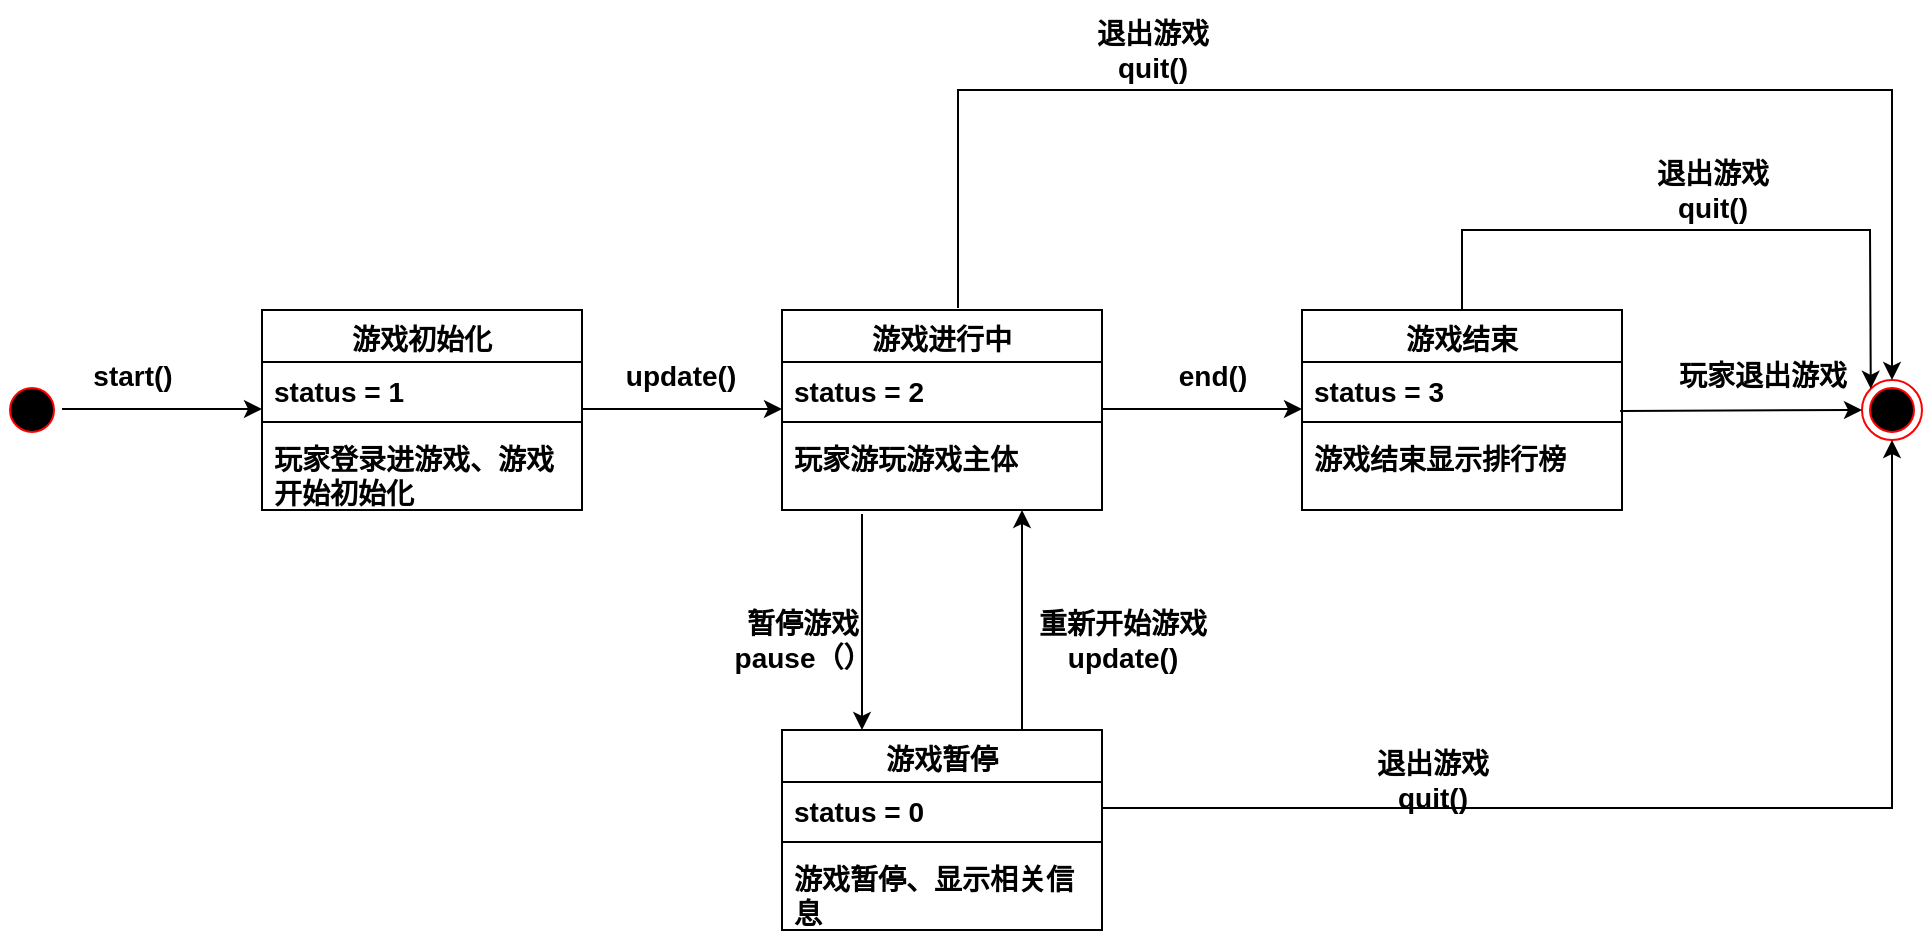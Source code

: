 <mxfile version="22.1.2" type="device">
  <diagram name="第 1 页" id="8yH8RpOOOHhIopt0g7aK">
    <mxGraphModel dx="976" dy="676" grid="1" gridSize="10" guides="1" tooltips="1" connect="1" arrows="1" fold="1" page="1" pageScale="1" pageWidth="827" pageHeight="1169" math="0" shadow="0">
      <root>
        <mxCell id="0" />
        <mxCell id="1" parent="0" />
        <mxCell id="X8d5yDXBqYm5YVWak3wP-1" value="游戏初始化" style="swimlane;fontStyle=1;align=center;verticalAlign=top;childLayout=stackLayout;horizontal=1;startSize=26;horizontalStack=0;resizeParent=1;resizeParentMax=0;resizeLast=0;collapsible=1;marginBottom=0;whiteSpace=wrap;html=1;fontSize=14;" vertex="1" parent="1">
          <mxGeometry x="170" y="190" width="160" height="100" as="geometry">
            <mxRectangle x="170" y="190" width="100" height="30" as="alternateBounds" />
          </mxGeometry>
        </mxCell>
        <mxCell id="X8d5yDXBqYm5YVWak3wP-2" value="status = 1" style="text;strokeColor=none;fillColor=none;align=left;verticalAlign=top;spacingLeft=4;spacingRight=4;overflow=hidden;rotatable=0;points=[[0,0.5],[1,0.5]];portConstraint=eastwest;whiteSpace=wrap;html=1;fontSize=14;fontStyle=1" vertex="1" parent="X8d5yDXBqYm5YVWak3wP-1">
          <mxGeometry y="26" width="160" height="26" as="geometry" />
        </mxCell>
        <mxCell id="X8d5yDXBqYm5YVWak3wP-3" value="" style="line;strokeWidth=1;fillColor=none;align=left;verticalAlign=middle;spacingTop=-1;spacingLeft=3;spacingRight=3;rotatable=0;labelPosition=right;points=[];portConstraint=eastwest;strokeColor=inherit;fontSize=14;fontStyle=1" vertex="1" parent="X8d5yDXBqYm5YVWak3wP-1">
          <mxGeometry y="52" width="160" height="8" as="geometry" />
        </mxCell>
        <mxCell id="X8d5yDXBqYm5YVWak3wP-4" value="玩家登录进游戏、游戏开始初始化" style="text;strokeColor=none;fillColor=none;align=left;verticalAlign=top;spacingLeft=4;spacingRight=4;overflow=hidden;rotatable=0;points=[[0,0.5],[1,0.5]];portConstraint=eastwest;whiteSpace=wrap;html=1;fontSize=14;fontStyle=1" vertex="1" parent="X8d5yDXBqYm5YVWak3wP-1">
          <mxGeometry y="60" width="160" height="40" as="geometry" />
        </mxCell>
        <mxCell id="X8d5yDXBqYm5YVWak3wP-5" value="" style="ellipse;html=1;shape=startState;fillColor=#000000;strokeColor=#ff0000;fontSize=14;fontStyle=1" vertex="1" parent="1">
          <mxGeometry x="40" y="225" width="30" height="30" as="geometry" />
        </mxCell>
        <mxCell id="X8d5yDXBqYm5YVWak3wP-7" value="start()" style="text;html=1;align=center;verticalAlign=middle;resizable=0;points=[];autosize=1;strokeColor=none;fillColor=none;fontSize=14;fontStyle=1" vertex="1" parent="1">
          <mxGeometry x="75" y="208" width="60" height="30" as="geometry" />
        </mxCell>
        <mxCell id="X8d5yDXBqYm5YVWak3wP-8" value="游戏进行中" style="swimlane;fontStyle=1;align=center;verticalAlign=top;childLayout=stackLayout;horizontal=1;startSize=26;horizontalStack=0;resizeParent=1;resizeParentMax=0;resizeLast=0;collapsible=1;marginBottom=0;whiteSpace=wrap;html=1;fontSize=14;" vertex="1" parent="1">
          <mxGeometry x="430" y="190" width="160" height="100" as="geometry">
            <mxRectangle x="170" y="190" width="100" height="30" as="alternateBounds" />
          </mxGeometry>
        </mxCell>
        <mxCell id="X8d5yDXBqYm5YVWak3wP-9" value="status = 2" style="text;strokeColor=none;fillColor=none;align=left;verticalAlign=top;spacingLeft=4;spacingRight=4;overflow=hidden;rotatable=0;points=[[0,0.5],[1,0.5]];portConstraint=eastwest;whiteSpace=wrap;html=1;fontSize=14;fontStyle=1" vertex="1" parent="X8d5yDXBqYm5YVWak3wP-8">
          <mxGeometry y="26" width="160" height="26" as="geometry" />
        </mxCell>
        <mxCell id="X8d5yDXBqYm5YVWak3wP-10" value="" style="line;strokeWidth=1;fillColor=none;align=left;verticalAlign=middle;spacingTop=-1;spacingLeft=3;spacingRight=3;rotatable=0;labelPosition=right;points=[];portConstraint=eastwest;strokeColor=inherit;fontSize=14;fontStyle=1" vertex="1" parent="X8d5yDXBqYm5YVWak3wP-8">
          <mxGeometry y="52" width="160" height="8" as="geometry" />
        </mxCell>
        <mxCell id="X8d5yDXBqYm5YVWak3wP-11" value="玩家游玩游戏主体" style="text;strokeColor=none;fillColor=none;align=left;verticalAlign=top;spacingLeft=4;spacingRight=4;overflow=hidden;rotatable=0;points=[[0,0.5],[1,0.5]];portConstraint=eastwest;whiteSpace=wrap;html=1;fontSize=14;fontStyle=1" vertex="1" parent="X8d5yDXBqYm5YVWak3wP-8">
          <mxGeometry y="60" width="160" height="40" as="geometry" />
        </mxCell>
        <mxCell id="X8d5yDXBqYm5YVWak3wP-12" value="游戏结束" style="swimlane;fontStyle=1;align=center;verticalAlign=top;childLayout=stackLayout;horizontal=1;startSize=26;horizontalStack=0;resizeParent=1;resizeParentMax=0;resizeLast=0;collapsible=1;marginBottom=0;whiteSpace=wrap;html=1;fontSize=14;" vertex="1" parent="1">
          <mxGeometry x="690" y="190" width="160" height="100" as="geometry">
            <mxRectangle x="170" y="190" width="100" height="30" as="alternateBounds" />
          </mxGeometry>
        </mxCell>
        <mxCell id="X8d5yDXBqYm5YVWak3wP-13" value="status = 3" style="text;strokeColor=none;fillColor=none;align=left;verticalAlign=top;spacingLeft=4;spacingRight=4;overflow=hidden;rotatable=0;points=[[0,0.5],[1,0.5]];portConstraint=eastwest;whiteSpace=wrap;html=1;fontSize=14;fontStyle=1" vertex="1" parent="X8d5yDXBqYm5YVWak3wP-12">
          <mxGeometry y="26" width="160" height="26" as="geometry" />
        </mxCell>
        <mxCell id="X8d5yDXBqYm5YVWak3wP-14" value="" style="line;strokeWidth=1;fillColor=none;align=left;verticalAlign=middle;spacingTop=-1;spacingLeft=3;spacingRight=3;rotatable=0;labelPosition=right;points=[];portConstraint=eastwest;strokeColor=inherit;fontSize=14;fontStyle=1" vertex="1" parent="X8d5yDXBqYm5YVWak3wP-12">
          <mxGeometry y="52" width="160" height="8" as="geometry" />
        </mxCell>
        <mxCell id="X8d5yDXBqYm5YVWak3wP-15" value="游戏结束显示排行榜" style="text;strokeColor=none;fillColor=none;align=left;verticalAlign=top;spacingLeft=4;spacingRight=4;overflow=hidden;rotatable=0;points=[[0,0.5],[1,0.5]];portConstraint=eastwest;whiteSpace=wrap;html=1;fontSize=14;fontStyle=1" vertex="1" parent="X8d5yDXBqYm5YVWak3wP-12">
          <mxGeometry y="60" width="160" height="40" as="geometry" />
        </mxCell>
        <mxCell id="X8d5yDXBqYm5YVWak3wP-17" value="" style="endArrow=classic;html=1;rounded=0;exitX=1;exitY=0.5;exitDx=0;exitDy=0;entryX=0;entryY=0.5;entryDx=0;entryDy=0;" edge="1" parent="1">
          <mxGeometry width="50" height="50" relative="1" as="geometry">
            <mxPoint x="330" y="239.5" as="sourcePoint" />
            <mxPoint x="430" y="239.5" as="targetPoint" />
          </mxGeometry>
        </mxCell>
        <mxCell id="X8d5yDXBqYm5YVWak3wP-18" value="update()" style="text;html=1;align=center;verticalAlign=middle;resizable=0;points=[];autosize=1;strokeColor=none;fillColor=none;fontSize=14;fontStyle=1" vertex="1" parent="1">
          <mxGeometry x="339" y="208" width="80" height="30" as="geometry" />
        </mxCell>
        <mxCell id="X8d5yDXBqYm5YVWak3wP-19" value="" style="endArrow=classic;html=1;rounded=0;exitX=1;exitY=0.5;exitDx=0;exitDy=0;entryX=0;entryY=0.5;entryDx=0;entryDy=0;" edge="1" parent="1">
          <mxGeometry width="50" height="50" relative="1" as="geometry">
            <mxPoint x="590" y="239.5" as="sourcePoint" />
            <mxPoint x="690" y="239.5" as="targetPoint" />
          </mxGeometry>
        </mxCell>
        <mxCell id="X8d5yDXBqYm5YVWak3wP-20" value="end()" style="text;html=1;align=center;verticalAlign=middle;resizable=0;points=[];autosize=1;strokeColor=none;fillColor=none;fontSize=14;fontStyle=1" vertex="1" parent="1">
          <mxGeometry x="615" y="208" width="60" height="30" as="geometry" />
        </mxCell>
        <mxCell id="X8d5yDXBqYm5YVWak3wP-21" value="游戏暂停" style="swimlane;fontStyle=1;align=center;verticalAlign=top;childLayout=stackLayout;horizontal=1;startSize=26;horizontalStack=0;resizeParent=1;resizeParentMax=0;resizeLast=0;collapsible=1;marginBottom=0;whiteSpace=wrap;html=1;fontSize=14;" vertex="1" parent="1">
          <mxGeometry x="430" y="400" width="160" height="100" as="geometry">
            <mxRectangle x="170" y="190" width="100" height="30" as="alternateBounds" />
          </mxGeometry>
        </mxCell>
        <mxCell id="X8d5yDXBqYm5YVWak3wP-22" value="status = 0" style="text;strokeColor=none;fillColor=none;align=left;verticalAlign=top;spacingLeft=4;spacingRight=4;overflow=hidden;rotatable=0;points=[[0,0.5],[1,0.5]];portConstraint=eastwest;whiteSpace=wrap;html=1;fontSize=14;fontStyle=1" vertex="1" parent="X8d5yDXBqYm5YVWak3wP-21">
          <mxGeometry y="26" width="160" height="26" as="geometry" />
        </mxCell>
        <mxCell id="X8d5yDXBqYm5YVWak3wP-23" value="" style="line;strokeWidth=1;fillColor=none;align=left;verticalAlign=middle;spacingTop=-1;spacingLeft=3;spacingRight=3;rotatable=0;labelPosition=right;points=[];portConstraint=eastwest;strokeColor=inherit;fontSize=14;fontStyle=1" vertex="1" parent="X8d5yDXBqYm5YVWak3wP-21">
          <mxGeometry y="52" width="160" height="8" as="geometry" />
        </mxCell>
        <mxCell id="X8d5yDXBqYm5YVWak3wP-24" value="游戏暂停、显示相关信息" style="text;strokeColor=none;fillColor=none;align=left;verticalAlign=top;spacingLeft=4;spacingRight=4;overflow=hidden;rotatable=0;points=[[0,0.5],[1,0.5]];portConstraint=eastwest;whiteSpace=wrap;html=1;fontSize=14;fontStyle=1" vertex="1" parent="X8d5yDXBqYm5YVWak3wP-21">
          <mxGeometry y="60" width="160" height="40" as="geometry" />
        </mxCell>
        <mxCell id="X8d5yDXBqYm5YVWak3wP-25" value="" style="ellipse;html=1;shape=endState;fillColor=#000000;strokeColor=#ff0000;fontSize=14;fontStyle=1" vertex="1" parent="1">
          <mxGeometry x="970" y="225" width="30" height="30" as="geometry" />
        </mxCell>
        <mxCell id="X8d5yDXBqYm5YVWak3wP-26" value="" style="endArrow=classic;html=1;rounded=0;exitX=0.994;exitY=0.942;exitDx=0;exitDy=0;exitPerimeter=0;entryX=0;entryY=0.5;entryDx=0;entryDy=0;" edge="1" parent="1" source="X8d5yDXBqYm5YVWak3wP-13" target="X8d5yDXBqYm5YVWak3wP-25">
          <mxGeometry width="50" height="50" relative="1" as="geometry">
            <mxPoint x="860" y="240" as="sourcePoint" />
            <mxPoint x="910" y="240" as="targetPoint" />
          </mxGeometry>
        </mxCell>
        <mxCell id="X8d5yDXBqYm5YVWak3wP-27" value="玩家退出游戏" style="text;html=1;align=center;verticalAlign=middle;resizable=0;points=[];autosize=1;strokeColor=none;fillColor=none;fontSize=14;fontStyle=1" vertex="1" parent="1">
          <mxGeometry x="865" y="208" width="110" height="30" as="geometry" />
        </mxCell>
        <mxCell id="X8d5yDXBqYm5YVWak3wP-28" value="" style="endArrow=classic;html=1;rounded=0;exitX=1;exitY=0.5;exitDx=0;exitDy=0;entryX=0;entryY=0.5;entryDx=0;entryDy=0;" edge="1" parent="1">
          <mxGeometry width="50" height="50" relative="1" as="geometry">
            <mxPoint x="70" y="239.5" as="sourcePoint" />
            <mxPoint x="170" y="239.5" as="targetPoint" />
          </mxGeometry>
        </mxCell>
        <mxCell id="X8d5yDXBqYm5YVWak3wP-29" value="" style="endArrow=classic;html=1;rounded=0;exitX=0.5;exitY=1.05;exitDx=0;exitDy=0;entryX=0.5;entryY=0;entryDx=0;entryDy=0;exitPerimeter=0;" edge="1" parent="1">
          <mxGeometry width="50" height="50" relative="1" as="geometry">
            <mxPoint x="470" y="292" as="sourcePoint" />
            <mxPoint x="470" y="400" as="targetPoint" />
          </mxGeometry>
        </mxCell>
        <mxCell id="X8d5yDXBqYm5YVWak3wP-31" value="" style="endArrow=classic;html=1;rounded=0;exitX=0.75;exitY=0;exitDx=0;exitDy=0;" edge="1" parent="1" source="X8d5yDXBqYm5YVWak3wP-21">
          <mxGeometry width="50" height="50" relative="1" as="geometry">
            <mxPoint x="480" y="302" as="sourcePoint" />
            <mxPoint x="550" y="290" as="targetPoint" />
          </mxGeometry>
        </mxCell>
        <mxCell id="X8d5yDXBqYm5YVWak3wP-32" value="暂停游戏&lt;br style=&quot;font-size: 14px;&quot;&gt;pause（）" style="text;html=1;align=center;verticalAlign=middle;resizable=0;points=[];autosize=1;strokeColor=none;fillColor=none;fontSize=14;fontStyle=1" vertex="1" parent="1">
          <mxGeometry x="395" y="330" width="90" height="50" as="geometry" />
        </mxCell>
        <mxCell id="X8d5yDXBqYm5YVWak3wP-33" value="重新开始游戏&lt;br style=&quot;font-size: 14px;&quot;&gt;update()" style="text;html=1;align=center;verticalAlign=middle;resizable=0;points=[];autosize=1;strokeColor=none;fillColor=none;fontSize=14;fontStyle=1" vertex="1" parent="1">
          <mxGeometry x="545" y="330" width="110" height="50" as="geometry" />
        </mxCell>
        <mxCell id="X8d5yDXBqYm5YVWak3wP-34" value="" style="endArrow=classic;html=1;rounded=0;exitX=1;exitY=0.5;exitDx=0;exitDy=0;entryX=0.5;entryY=1;entryDx=0;entryDy=0;" edge="1" parent="1" source="X8d5yDXBqYm5YVWak3wP-22" target="X8d5yDXBqYm5YVWak3wP-25">
          <mxGeometry width="50" height="50" relative="1" as="geometry">
            <mxPoint x="560" y="410" as="sourcePoint" />
            <mxPoint x="560" y="300" as="targetPoint" />
            <Array as="points">
              <mxPoint x="985" y="439" />
            </Array>
          </mxGeometry>
        </mxCell>
        <mxCell id="X8d5yDXBqYm5YVWak3wP-36" value="退出游戏&lt;br style=&quot;font-size: 14px;&quot;&gt;quit()" style="text;html=1;align=center;verticalAlign=middle;resizable=0;points=[];autosize=1;strokeColor=none;fillColor=none;fontSize=14;fontStyle=1" vertex="1" parent="1">
          <mxGeometry x="715" y="400" width="80" height="50" as="geometry" />
        </mxCell>
        <mxCell id="X8d5yDXBqYm5YVWak3wP-37" value="" style="endArrow=classic;html=1;rounded=0;exitX=0.55;exitY=-0.01;exitDx=0;exitDy=0;exitPerimeter=0;entryX=0.5;entryY=0;entryDx=0;entryDy=0;" edge="1" parent="1" source="X8d5yDXBqYm5YVWak3wP-8" target="X8d5yDXBqYm5YVWak3wP-25">
          <mxGeometry width="50" height="50" relative="1" as="geometry">
            <mxPoint x="560" y="410" as="sourcePoint" />
            <mxPoint x="560" y="300" as="targetPoint" />
            <Array as="points">
              <mxPoint x="518" y="80" />
              <mxPoint x="985" y="80" />
            </Array>
          </mxGeometry>
        </mxCell>
        <mxCell id="X8d5yDXBqYm5YVWak3wP-38" value="" style="endArrow=classic;html=1;rounded=0;exitX=0.5;exitY=0;exitDx=0;exitDy=0;entryX=0;entryY=0;entryDx=0;entryDy=0;" edge="1" parent="1" source="X8d5yDXBqYm5YVWak3wP-12" target="X8d5yDXBqYm5YVWak3wP-25">
          <mxGeometry width="50" height="50" relative="1" as="geometry">
            <mxPoint x="560" y="410" as="sourcePoint" />
            <mxPoint x="560" y="300" as="targetPoint" />
            <Array as="points">
              <mxPoint x="770" y="150" />
              <mxPoint x="974" y="150" />
            </Array>
          </mxGeometry>
        </mxCell>
        <mxCell id="X8d5yDXBqYm5YVWak3wP-39" value="退出游戏&lt;br style=&quot;font-size: 14px;&quot;&gt;quit()" style="text;html=1;align=center;verticalAlign=middle;resizable=0;points=[];autosize=1;strokeColor=none;fillColor=none;fontSize=14;fontStyle=1" vertex="1" parent="1">
          <mxGeometry x="575" y="35" width="80" height="50" as="geometry" />
        </mxCell>
        <mxCell id="X8d5yDXBqYm5YVWak3wP-40" value="退出游戏&lt;br style=&quot;font-size: 14px;&quot;&gt;quit()" style="text;html=1;align=center;verticalAlign=middle;resizable=0;points=[];autosize=1;strokeColor=none;fillColor=none;fontSize=14;fontStyle=1" vertex="1" parent="1">
          <mxGeometry x="855" y="105" width="80" height="50" as="geometry" />
        </mxCell>
      </root>
    </mxGraphModel>
  </diagram>
</mxfile>
